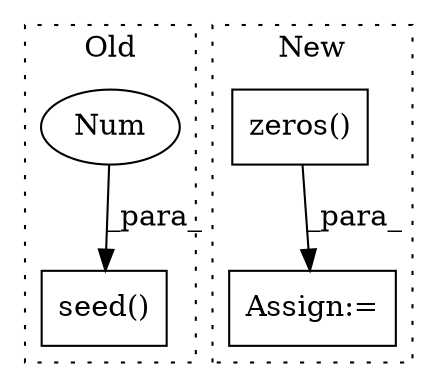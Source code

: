 digraph G {
subgraph cluster0 {
1 [label="seed()" a="75" s="11874,11890" l="15,1" shape="box"];
3 [label="Num" a="76" s="11889" l="1" shape="ellipse"];
label = "Old";
style="dotted";
}
subgraph cluster1 {
2 [label="zeros()" a="75" s="12459,12483" l="9,1" shape="box"];
4 [label="Assign:=" a="68" s="12439" l="3" shape="box"];
label = "New";
style="dotted";
}
2 -> 4 [label="_para_"];
3 -> 1 [label="_para_"];
}